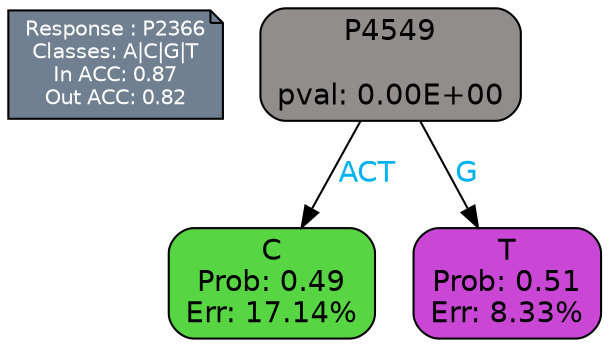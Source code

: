digraph Tree {
node [shape=box, style="filled, rounded", color="black", fontname=helvetica] ;
graph [ranksep=equally, splines=polylines, bgcolor=transparent, dpi=600] ;
edge [fontname=helvetica] ;
LEGEND [label="Response : P2366
Classes: A|C|G|T
In ACC: 0.87
Out ACC: 0.82
",shape=note,align=left,style=filled,fillcolor="slategray",fontcolor="white",fontsize=10];1 [label="P4549

pval: 0.00E+00", fillcolor="#928d8d"] ;
2 [label="C
Prob: 0.49
Err: 17.14%", fillcolor="#58d542"] ;
3 [label="T
Prob: 0.51
Err: 8.33%", fillcolor="#ca47d6"] ;
1 -> 2 [label="ACT",fontcolor=deepskyblue2] ;
1 -> 3 [label="G",fontcolor=deepskyblue2] ;
{rank = same; 2;3;}{rank = same; LEGEND;1;}}